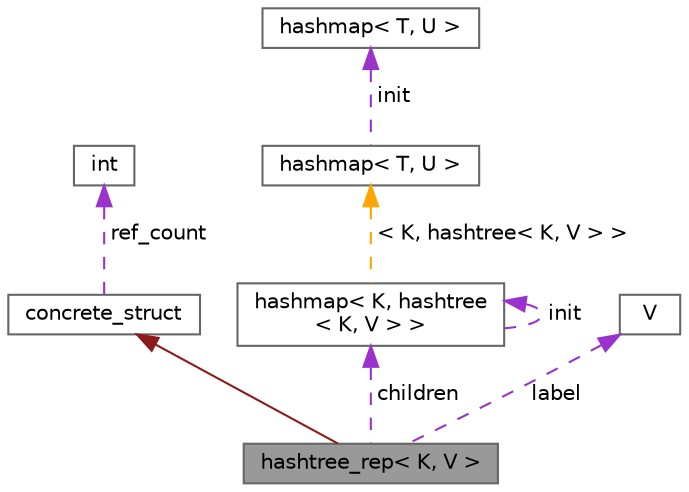 digraph "hashtree_rep&lt; K, V &gt;"
{
 // LATEX_PDF_SIZE
  bgcolor="transparent";
  edge [fontname=Helvetica,fontsize=10,labelfontname=Helvetica,labelfontsize=10];
  node [fontname=Helvetica,fontsize=10,shape=box,height=0.2,width=0.4];
  Node1 [label="hashtree_rep\< K, V \>",height=0.2,width=0.4,color="gray40", fillcolor="grey60", style="filled", fontcolor="black",tooltip=" "];
  Node2 -> Node1 [dir="back",color="firebrick4",style="solid"];
  Node2 [label="concrete_struct",height=0.2,width=0.4,color="gray40", fillcolor="white", style="filled",URL="$structconcrete__struct.html",tooltip="Structure representing a concrete object with a reference count."];
  Node3 -> Node2 [dir="back",color="darkorchid3",style="dashed",label=" ref_count" ];
  Node3 [label="int",height=0.2,width=0.4,color="gray40", fillcolor="white", style="filled",tooltip=" "];
  Node4 -> Node1 [dir="back",color="darkorchid3",style="dashed",label=" children" ];
  Node4 [label="hashmap\< K, hashtree\l\< K, V \> \>",height=0.2,width=0.4,color="gray40", fillcolor="white", style="filled",URL="$classhashmap.html",tooltip=" "];
  Node4 -> Node4 [dir="back",color="darkorchid3",style="dashed",label=" init" ];
  Node5 -> Node4 [dir="back",color="orange",style="dashed",label=" \< K, hashtree\< K, V \> \>" ];
  Node5 [label="hashmap\< T, U \>",height=0.2,width=0.4,color="gray40", fillcolor="white", style="filled",URL="$classhashmap.html",tooltip="A simple hashmap class implementation."];
  Node6 -> Node5 [dir="back",color="darkorchid3",style="dashed",label=" init" ];
  Node6 [label="hashmap\< T, U \>",height=0.2,width=0.4,color="gray40", fillcolor="white", style="filled",tooltip=" "];
  Node7 -> Node1 [dir="back",color="darkorchid3",style="dashed",label=" label" ];
  Node7 [label="V",height=0.2,width=0.4,color="gray40", fillcolor="white", style="filled",tooltip=" "];
}
